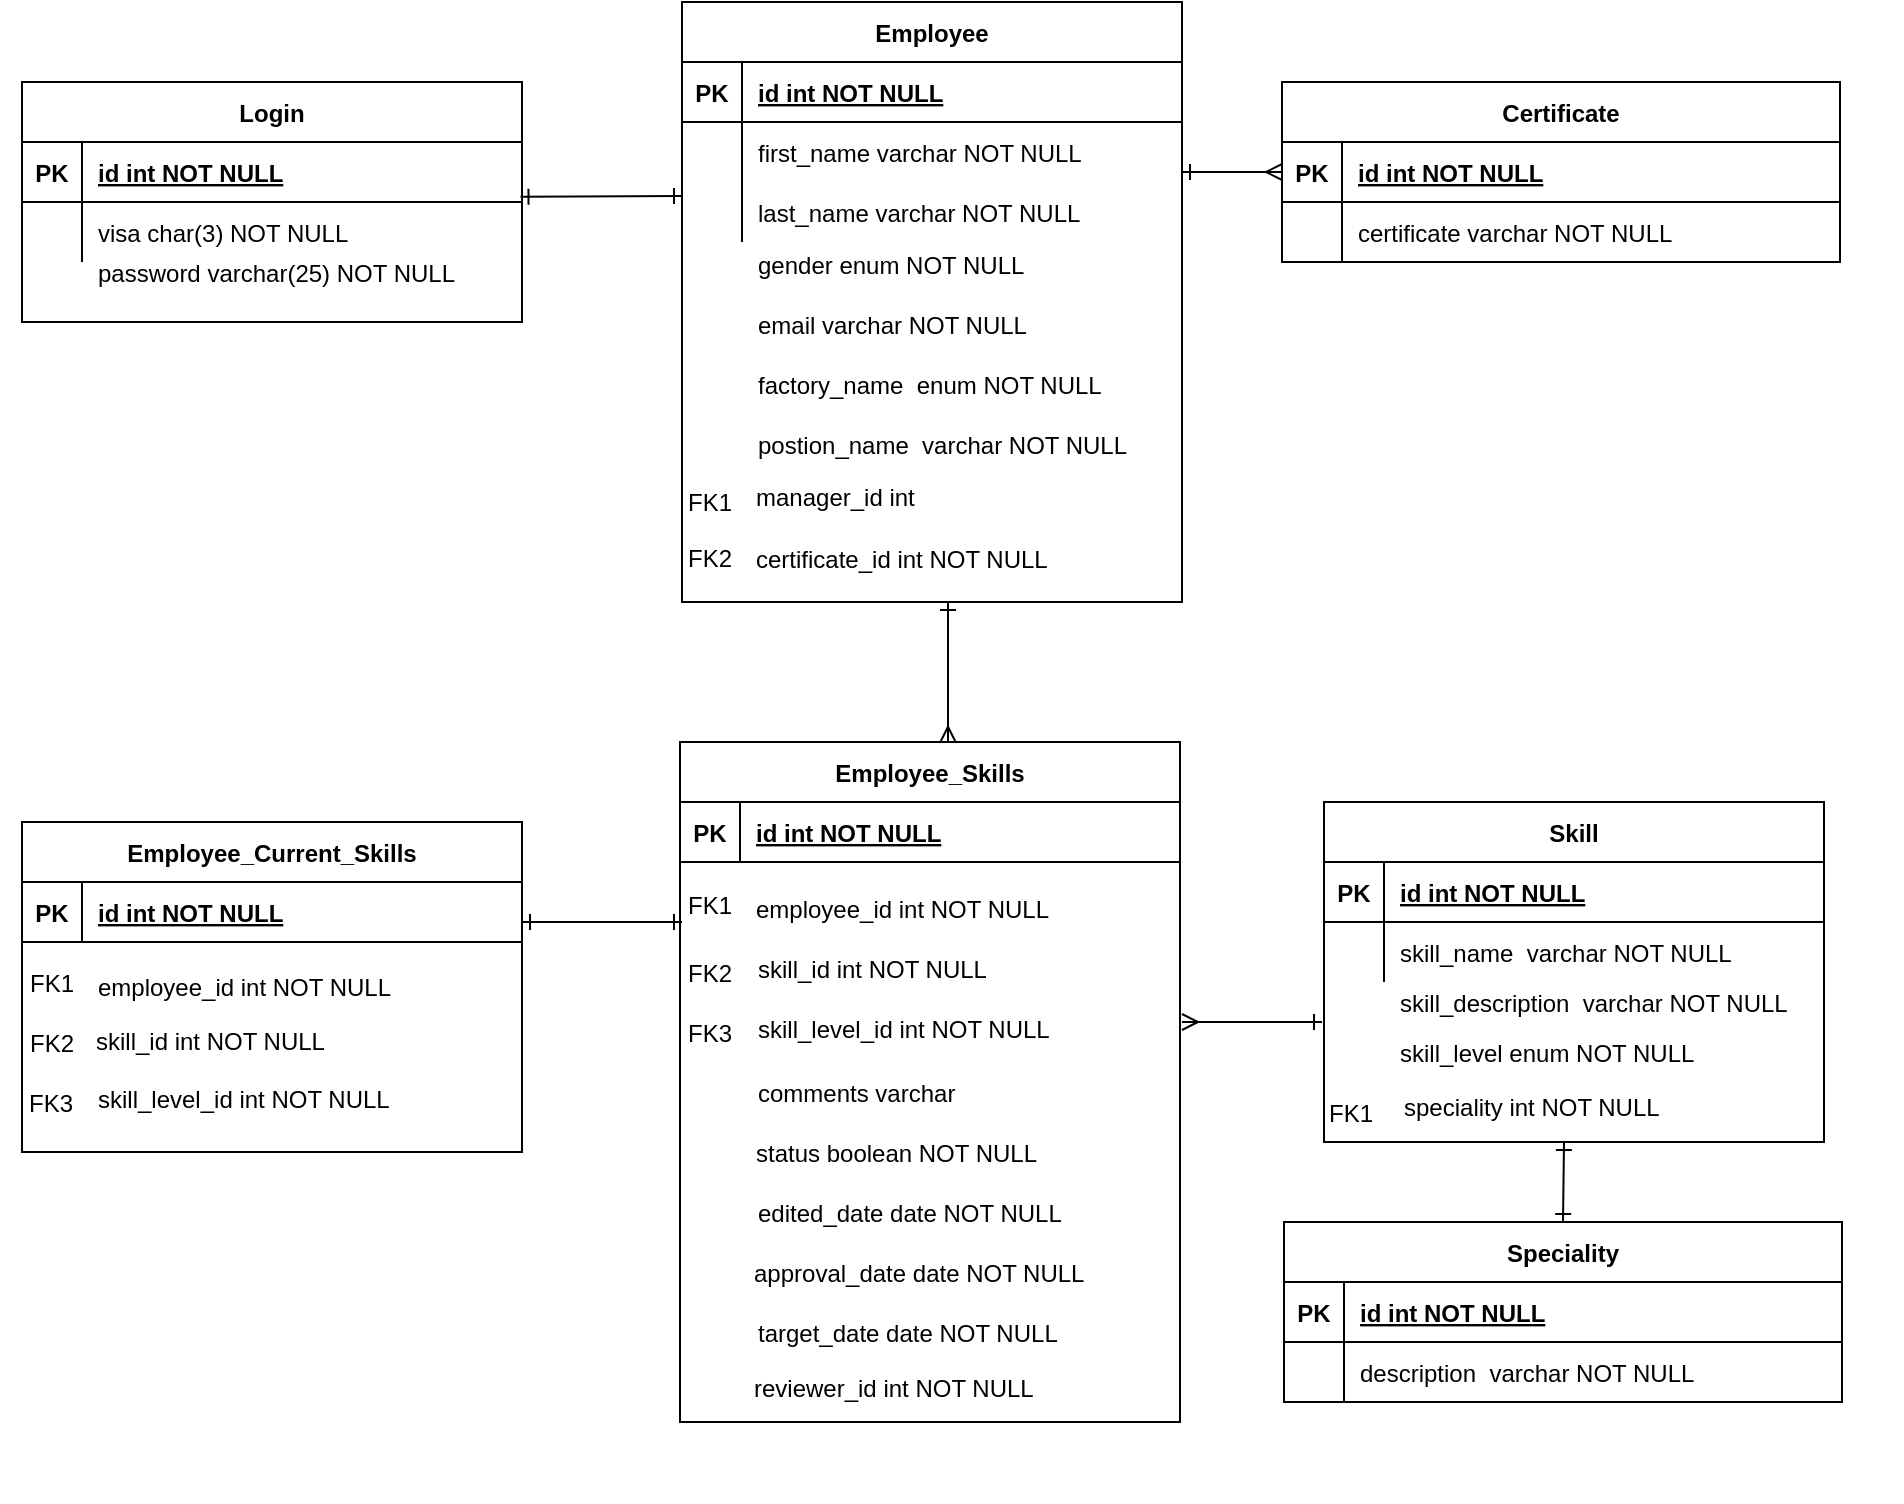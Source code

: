 <mxfile version="15.4.1" type="device"><diagram id="lNeMaWUUuR-Ev38qDObo" name="Page-1"><mxGraphModel dx="1422" dy="727" grid="1" gridSize="10" guides="1" tooltips="1" connect="1" arrows="1" fold="1" page="1" pageScale="1" pageWidth="850" pageHeight="1100" math="0" shadow="0" extFonts="Permanent Marker^https://fonts.googleapis.com/css?family=Permanent+Marker"><root><mxCell id="0"/><mxCell id="1" parent="0"/><mxCell id="C-vyLk0tnHw3VtMMgP7b-1" value="" style="endArrow=ERone;startArrow=ERone;endFill=0;startFill=0;exitX=0.997;exitY=-0.087;exitDx=0;exitDy=0;exitPerimeter=0;" parent="1" source="C-vyLk0tnHw3VtMMgP7b-27" edge="1"><mxGeometry width="100" height="100" relative="1" as="geometry"><mxPoint x="340" y="720" as="sourcePoint"/><mxPoint x="450" y="177" as="targetPoint"/></mxGeometry></mxCell><mxCell id="C-vyLk0tnHw3VtMMgP7b-2" value="Employee" style="shape=table;startSize=30;container=1;collapsible=1;childLayout=tableLayout;fixedRows=1;rowLines=0;fontStyle=1;align=center;resizeLast=1;" parent="1" vertex="1"><mxGeometry x="450" y="80" width="250" height="300" as="geometry"/></mxCell><mxCell id="C-vyLk0tnHw3VtMMgP7b-3" value="" style="shape=partialRectangle;collapsible=0;dropTarget=0;pointerEvents=0;fillColor=none;points=[[0,0.5],[1,0.5]];portConstraint=eastwest;top=0;left=0;right=0;bottom=1;" parent="C-vyLk0tnHw3VtMMgP7b-2" vertex="1"><mxGeometry y="30" width="250" height="30" as="geometry"/></mxCell><mxCell id="C-vyLk0tnHw3VtMMgP7b-4" value="PK" style="shape=partialRectangle;overflow=hidden;connectable=0;fillColor=none;top=0;left=0;bottom=0;right=0;fontStyle=1;" parent="C-vyLk0tnHw3VtMMgP7b-3" vertex="1"><mxGeometry width="30" height="30" as="geometry"><mxRectangle width="30" height="30" as="alternateBounds"/></mxGeometry></mxCell><mxCell id="C-vyLk0tnHw3VtMMgP7b-5" value="id int NOT NULL" style="shape=partialRectangle;overflow=hidden;connectable=0;fillColor=none;top=0;left=0;bottom=0;right=0;align=left;spacingLeft=6;fontStyle=5;" parent="C-vyLk0tnHw3VtMMgP7b-3" vertex="1"><mxGeometry x="30" width="220" height="30" as="geometry"><mxRectangle width="220" height="30" as="alternateBounds"/></mxGeometry></mxCell><mxCell id="C-vyLk0tnHw3VtMMgP7b-6" value="" style="shape=partialRectangle;collapsible=0;dropTarget=0;pointerEvents=0;fillColor=none;points=[[0,0.5],[1,0.5]];portConstraint=eastwest;top=0;left=0;right=0;bottom=0;" parent="C-vyLk0tnHw3VtMMgP7b-2" vertex="1"><mxGeometry y="60" width="250" height="30" as="geometry"/></mxCell><mxCell id="C-vyLk0tnHw3VtMMgP7b-7" value="" style="shape=partialRectangle;overflow=hidden;connectable=0;fillColor=none;top=0;left=0;bottom=0;right=0;" parent="C-vyLk0tnHw3VtMMgP7b-6" vertex="1"><mxGeometry width="30" height="30" as="geometry"><mxRectangle width="30" height="30" as="alternateBounds"/></mxGeometry></mxCell><mxCell id="C-vyLk0tnHw3VtMMgP7b-8" value="first_name varchar NOT NULL" style="shape=partialRectangle;overflow=hidden;connectable=0;fillColor=none;top=0;left=0;bottom=0;right=0;align=left;spacingLeft=6;" parent="C-vyLk0tnHw3VtMMgP7b-6" vertex="1"><mxGeometry x="30" width="220" height="30" as="geometry"><mxRectangle width="220" height="30" as="alternateBounds"/></mxGeometry></mxCell><mxCell id="C-vyLk0tnHw3VtMMgP7b-9" value="" style="shape=partialRectangle;collapsible=0;dropTarget=0;pointerEvents=0;fillColor=none;points=[[0,0.5],[1,0.5]];portConstraint=eastwest;top=0;left=0;right=0;bottom=0;" parent="C-vyLk0tnHw3VtMMgP7b-2" vertex="1"><mxGeometry y="90" width="250" height="30" as="geometry"/></mxCell><mxCell id="C-vyLk0tnHw3VtMMgP7b-10" value="" style="shape=partialRectangle;overflow=hidden;connectable=0;fillColor=none;top=0;left=0;bottom=0;right=0;" parent="C-vyLk0tnHw3VtMMgP7b-9" vertex="1"><mxGeometry width="30" height="30" as="geometry"><mxRectangle width="30" height="30" as="alternateBounds"/></mxGeometry></mxCell><mxCell id="C-vyLk0tnHw3VtMMgP7b-11" value="last_name varchar NOT NULL" style="shape=partialRectangle;overflow=hidden;connectable=0;fillColor=none;top=0;left=0;bottom=0;right=0;align=left;spacingLeft=6;" parent="C-vyLk0tnHw3VtMMgP7b-9" vertex="1"><mxGeometry x="30" width="220" height="30" as="geometry"><mxRectangle width="220" height="30" as="alternateBounds"/></mxGeometry></mxCell><mxCell id="C-vyLk0tnHw3VtMMgP7b-23" value="Login" style="shape=table;startSize=30;container=1;collapsible=1;childLayout=tableLayout;fixedRows=1;rowLines=0;fontStyle=1;align=center;resizeLast=1;" parent="1" vertex="1"><mxGeometry x="120" y="120" width="250" height="120" as="geometry"/></mxCell><mxCell id="C-vyLk0tnHw3VtMMgP7b-24" value="" style="shape=partialRectangle;collapsible=0;dropTarget=0;pointerEvents=0;fillColor=none;points=[[0,0.5],[1,0.5]];portConstraint=eastwest;top=0;left=0;right=0;bottom=1;" parent="C-vyLk0tnHw3VtMMgP7b-23" vertex="1"><mxGeometry y="30" width="250" height="30" as="geometry"/></mxCell><mxCell id="C-vyLk0tnHw3VtMMgP7b-25" value="PK" style="shape=partialRectangle;overflow=hidden;connectable=0;fillColor=none;top=0;left=0;bottom=0;right=0;fontStyle=1;" parent="C-vyLk0tnHw3VtMMgP7b-24" vertex="1"><mxGeometry width="30" height="30" as="geometry"><mxRectangle width="30" height="30" as="alternateBounds"/></mxGeometry></mxCell><mxCell id="C-vyLk0tnHw3VtMMgP7b-26" value="id int NOT NULL " style="shape=partialRectangle;overflow=hidden;connectable=0;fillColor=none;top=0;left=0;bottom=0;right=0;align=left;spacingLeft=6;fontStyle=5;" parent="C-vyLk0tnHw3VtMMgP7b-24" vertex="1"><mxGeometry x="30" width="220" height="30" as="geometry"><mxRectangle width="220" height="30" as="alternateBounds"/></mxGeometry></mxCell><mxCell id="C-vyLk0tnHw3VtMMgP7b-27" value="" style="shape=partialRectangle;collapsible=0;dropTarget=0;pointerEvents=0;fillColor=none;points=[[0,0.5],[1,0.5]];portConstraint=eastwest;top=0;left=0;right=0;bottom=0;" parent="C-vyLk0tnHw3VtMMgP7b-23" vertex="1"><mxGeometry y="60" width="250" height="30" as="geometry"/></mxCell><mxCell id="C-vyLk0tnHw3VtMMgP7b-28" value="" style="shape=partialRectangle;overflow=hidden;connectable=0;fillColor=none;top=0;left=0;bottom=0;right=0;" parent="C-vyLk0tnHw3VtMMgP7b-27" vertex="1"><mxGeometry width="30" height="30" as="geometry"><mxRectangle width="30" height="30" as="alternateBounds"/></mxGeometry></mxCell><mxCell id="C-vyLk0tnHw3VtMMgP7b-29" value="visa char(3) NOT NULL" style="shape=partialRectangle;overflow=hidden;connectable=0;fillColor=none;top=0;left=0;bottom=0;right=0;align=left;spacingLeft=6;" parent="C-vyLk0tnHw3VtMMgP7b-27" vertex="1"><mxGeometry x="30" width="220" height="30" as="geometry"><mxRectangle width="220" height="30" as="alternateBounds"/></mxGeometry></mxCell><mxCell id="cInfxmK_H1FuOKvwIF1q-1" value="" style="shape=partialRectangle;collapsible=0;dropTarget=0;pointerEvents=0;fillColor=none;points=[[0,0.5],[1,0.5]];portConstraint=eastwest;top=0;left=0;right=0;bottom=0;" parent="1" vertex="1"><mxGeometry x="120" y="200" width="250" height="30" as="geometry"/></mxCell><mxCell id="cInfxmK_H1FuOKvwIF1q-2" value="" style="shape=partialRectangle;overflow=hidden;connectable=0;fillColor=none;top=0;left=0;bottom=0;right=0;" parent="cInfxmK_H1FuOKvwIF1q-1" vertex="1"><mxGeometry width="30" height="30" as="geometry"/></mxCell><mxCell id="cInfxmK_H1FuOKvwIF1q-3" value="password varchar(25) NOT NULL" style="shape=partialRectangle;overflow=hidden;connectable=0;fillColor=none;top=0;left=0;bottom=0;right=0;align=left;spacingLeft=6;" parent="cInfxmK_H1FuOKvwIF1q-1" vertex="1"><mxGeometry x="30" width="220" height="30" as="geometry"/></mxCell><mxCell id="cInfxmK_H1FuOKvwIF1q-4" value="gender enum NOT NULL" style="shape=partialRectangle;overflow=hidden;connectable=0;fillColor=none;top=0;left=0;bottom=0;right=0;align=left;spacingLeft=6;" parent="1" vertex="1"><mxGeometry x="480" y="196" width="220" height="30" as="geometry"><mxRectangle width="220" height="30" as="alternateBounds"/></mxGeometry></mxCell><mxCell id="cInfxmK_H1FuOKvwIF1q-5" value="email varchar NOT NULL" style="shape=partialRectangle;overflow=hidden;connectable=0;fillColor=none;top=0;left=0;bottom=0;right=0;align=left;spacingLeft=6;" parent="1" vertex="1"><mxGeometry x="480" y="226" width="220" height="30" as="geometry"><mxRectangle width="220" height="30" as="alternateBounds"/></mxGeometry></mxCell><mxCell id="cInfxmK_H1FuOKvwIF1q-6" value="factory_name  enum NOT NULL" style="shape=partialRectangle;overflow=hidden;connectable=0;fillColor=none;top=0;left=0;bottom=0;right=0;align=left;spacingLeft=6;" parent="1" vertex="1"><mxGeometry x="480" y="256" width="220" height="30" as="geometry"><mxRectangle width="220" height="30" as="alternateBounds"/></mxGeometry></mxCell><mxCell id="cInfxmK_H1FuOKvwIF1q-7" value="postion_name  varchar NOT NULL" style="shape=partialRectangle;overflow=hidden;connectable=0;fillColor=none;top=0;left=0;bottom=0;right=0;align=left;spacingLeft=6;" parent="1" vertex="1"><mxGeometry x="480" y="286" width="220" height="30" as="geometry"><mxRectangle width="220" height="30" as="alternateBounds"/></mxGeometry></mxCell><mxCell id="cInfxmK_H1FuOKvwIF1q-18" value="Employee_Skills" style="shape=table;startSize=30;container=1;collapsible=1;childLayout=tableLayout;fixedRows=1;rowLines=0;fontStyle=1;align=center;resizeLast=1;" parent="1" vertex="1"><mxGeometry x="449" y="450" width="250" height="340" as="geometry"/></mxCell><mxCell id="cInfxmK_H1FuOKvwIF1q-19" value="" style="shape=partialRectangle;collapsible=0;dropTarget=0;pointerEvents=0;fillColor=none;points=[[0,0.5],[1,0.5]];portConstraint=eastwest;top=0;left=0;right=0;bottom=1;" parent="cInfxmK_H1FuOKvwIF1q-18" vertex="1"><mxGeometry y="30" width="250" height="30" as="geometry"/></mxCell><mxCell id="cInfxmK_H1FuOKvwIF1q-20" value="PK" style="shape=partialRectangle;overflow=hidden;connectable=0;fillColor=none;top=0;left=0;bottom=0;right=0;fontStyle=1;" parent="cInfxmK_H1FuOKvwIF1q-19" vertex="1"><mxGeometry width="30" height="30" as="geometry"><mxRectangle width="30" height="30" as="alternateBounds"/></mxGeometry></mxCell><mxCell id="cInfxmK_H1FuOKvwIF1q-21" value="id int NOT NULL" style="shape=partialRectangle;overflow=hidden;connectable=0;fillColor=none;top=0;left=0;bottom=0;right=0;align=left;spacingLeft=6;fontStyle=5;" parent="cInfxmK_H1FuOKvwIF1q-19" vertex="1"><mxGeometry x="30" width="220" height="30" as="geometry"><mxRectangle width="220" height="30" as="alternateBounds"/></mxGeometry></mxCell><mxCell id="cInfxmK_H1FuOKvwIF1q-70" value="FK1" style="shape=partialRectangle;overflow=hidden;connectable=0;fillColor=none;top=0;left=0;bottom=0;right=0;" parent="1" vertex="1"><mxGeometry x="439.5" y="312" width="49" height="35" as="geometry"><mxRectangle width="30" height="30" as="alternateBounds"/></mxGeometry></mxCell><mxCell id="cInfxmK_H1FuOKvwIF1q-71" value="&lt;span&gt;manager_id int&amp;nbsp;&lt;/span&gt;" style="text;whiteSpace=wrap;html=1;" parent="1" vertex="1"><mxGeometry x="484.5" y="314" width="170" height="30" as="geometry"/></mxCell><mxCell id="cInfxmK_H1FuOKvwIF1q-98" value="" style="endArrow=ERmany;startArrow=ERone;endFill=0;startFill=0;entryX=0.536;entryY=0.001;entryDx=0;entryDy=0;entryPerimeter=0;" parent="1" target="cInfxmK_H1FuOKvwIF1q-18" edge="1"><mxGeometry width="100" height="100" relative="1" as="geometry"><mxPoint x="583" y="380" as="sourcePoint"/><mxPoint x="770" y="294.5" as="targetPoint"/></mxGeometry></mxCell><mxCell id="XKi1mVrUZn-YE5lEM2Ti-1" value="" style="endArrow=ERmany;startArrow=ERone;endFill=0;startFill=0;" parent="1" edge="1"><mxGeometry width="100" height="100" relative="1" as="geometry"><mxPoint x="770" y="590" as="sourcePoint"/><mxPoint x="700" y="590" as="targetPoint"/></mxGeometry></mxCell><mxCell id="90OAjeeVeZxdKDJcL4Lz-1" value="" style="endArrow=ERmany;startArrow=ERone;endFill=0;startFill=0;entryX=0;entryY=0.5;entryDx=0;entryDy=0;" parent="1" target="90OAjeeVeZxdKDJcL4Lz-3" edge="1"><mxGeometry width="100" height="100" relative="1" as="geometry"><mxPoint x="700" y="165" as="sourcePoint"/><mxPoint x="890.5" y="160" as="targetPoint"/></mxGeometry></mxCell><mxCell id="90OAjeeVeZxdKDJcL4Lz-2" value="Certificate" style="shape=table;startSize=30;container=1;collapsible=1;childLayout=tableLayout;fixedRows=1;rowLines=0;fontStyle=1;align=center;resizeLast=1;" parent="1" vertex="1"><mxGeometry x="750" y="120" width="279" height="90" as="geometry"/></mxCell><mxCell id="90OAjeeVeZxdKDJcL4Lz-3" value="" style="shape=partialRectangle;collapsible=0;dropTarget=0;pointerEvents=0;fillColor=none;points=[[0,0.5],[1,0.5]];portConstraint=eastwest;top=0;left=0;right=0;bottom=1;" parent="90OAjeeVeZxdKDJcL4Lz-2" vertex="1"><mxGeometry y="30" width="279" height="30" as="geometry"/></mxCell><mxCell id="90OAjeeVeZxdKDJcL4Lz-4" value="PK" style="shape=partialRectangle;overflow=hidden;connectable=0;fillColor=none;top=0;left=0;bottom=0;right=0;fontStyle=1;" parent="90OAjeeVeZxdKDJcL4Lz-3" vertex="1"><mxGeometry width="30" height="30" as="geometry"><mxRectangle width="30" height="30" as="alternateBounds"/></mxGeometry></mxCell><mxCell id="90OAjeeVeZxdKDJcL4Lz-5" value="id int NOT NULL" style="shape=partialRectangle;overflow=hidden;connectable=0;fillColor=none;top=0;left=0;bottom=0;right=0;align=left;spacingLeft=6;fontStyle=5;" parent="90OAjeeVeZxdKDJcL4Lz-3" vertex="1"><mxGeometry x="30" width="249" height="30" as="geometry"><mxRectangle width="249" height="30" as="alternateBounds"/></mxGeometry></mxCell><mxCell id="90OAjeeVeZxdKDJcL4Lz-6" value="" style="shape=partialRectangle;collapsible=0;dropTarget=0;pointerEvents=0;fillColor=none;points=[[0,0.5],[1,0.5]];portConstraint=eastwest;top=0;left=0;right=0;bottom=0;" parent="90OAjeeVeZxdKDJcL4Lz-2" vertex="1"><mxGeometry y="60" width="279" height="30" as="geometry"/></mxCell><mxCell id="90OAjeeVeZxdKDJcL4Lz-7" value="" style="shape=partialRectangle;overflow=hidden;connectable=0;fillColor=none;top=0;left=0;bottom=0;right=0;" parent="90OAjeeVeZxdKDJcL4Lz-6" vertex="1"><mxGeometry width="30" height="30" as="geometry"><mxRectangle width="30" height="30" as="alternateBounds"/></mxGeometry></mxCell><mxCell id="90OAjeeVeZxdKDJcL4Lz-8" value="certificate varchar NOT NULL" style="shape=partialRectangle;overflow=hidden;connectable=0;fillColor=none;top=0;left=0;bottom=0;right=0;align=left;spacingLeft=6;" parent="90OAjeeVeZxdKDJcL4Lz-6" vertex="1"><mxGeometry x="30" width="249" height="30" as="geometry"><mxRectangle width="249" height="30" as="alternateBounds"/></mxGeometry></mxCell><mxCell id="90OAjeeVeZxdKDJcL4Lz-13" value="FK2" style="shape=partialRectangle;overflow=hidden;connectable=0;fillColor=none;top=0;left=0;bottom=0;right=0;" parent="1" vertex="1"><mxGeometry x="439.5" y="340" width="49" height="35" as="geometry"><mxRectangle width="30" height="30" as="alternateBounds"/></mxGeometry></mxCell><mxCell id="90OAjeeVeZxdKDJcL4Lz-14" value="&lt;span&gt;certificate_id int NOT NULL&lt;/span&gt;" style="text;whiteSpace=wrap;html=1;" parent="1" vertex="1"><mxGeometry x="484.5" y="345" width="170" height="30" as="geometry"/></mxCell><mxCell id="HzBEaThgRuhfhnpmrite-1" value="" style="group" vertex="1" connectable="0" parent="1"><mxGeometry x="799" y="590" width="261" height="240" as="geometry"/></mxCell><mxCell id="HzBEaThgRuhfhnpmrite-34" value="" style="group" vertex="1" connectable="0" parent="HzBEaThgRuhfhnpmrite-1"><mxGeometry x="-39" y="-110" width="261" height="170" as="geometry"/></mxCell><mxCell id="cInfxmK_H1FuOKvwIF1q-28" value="Skill" style="shape=table;startSize=30;container=1;collapsible=1;childLayout=tableLayout;fixedRows=1;rowLines=0;fontStyle=1;align=center;resizeLast=1;" parent="HzBEaThgRuhfhnpmrite-34" vertex="1"><mxGeometry x="11" width="250" height="170" as="geometry"/></mxCell><mxCell id="cInfxmK_H1FuOKvwIF1q-29" value="" style="shape=partialRectangle;collapsible=0;dropTarget=0;pointerEvents=0;fillColor=none;points=[[0,0.5],[1,0.5]];portConstraint=eastwest;top=0;left=0;right=0;bottom=1;" parent="cInfxmK_H1FuOKvwIF1q-28" vertex="1"><mxGeometry y="30" width="250" height="30" as="geometry"/></mxCell><mxCell id="cInfxmK_H1FuOKvwIF1q-30" value="PK" style="shape=partialRectangle;overflow=hidden;connectable=0;fillColor=none;top=0;left=0;bottom=0;right=0;fontStyle=1;" parent="cInfxmK_H1FuOKvwIF1q-29" vertex="1"><mxGeometry width="30" height="30" as="geometry"><mxRectangle width="30" height="30" as="alternateBounds"/></mxGeometry></mxCell><mxCell id="cInfxmK_H1FuOKvwIF1q-31" value="id int NOT NULL " style="shape=partialRectangle;overflow=hidden;connectable=0;fillColor=none;top=0;left=0;bottom=0;right=0;align=left;spacingLeft=6;fontStyle=5;" parent="cInfxmK_H1FuOKvwIF1q-29" vertex="1"><mxGeometry x="30" width="220" height="30" as="geometry"><mxRectangle width="220" height="30" as="alternateBounds"/></mxGeometry></mxCell><mxCell id="cInfxmK_H1FuOKvwIF1q-32" value="" style="shape=partialRectangle;collapsible=0;dropTarget=0;pointerEvents=0;fillColor=none;points=[[0,0.5],[1,0.5]];portConstraint=eastwest;top=0;left=0;right=0;bottom=0;" parent="cInfxmK_H1FuOKvwIF1q-28" vertex="1"><mxGeometry y="60" width="250" height="30" as="geometry"/></mxCell><mxCell id="cInfxmK_H1FuOKvwIF1q-33" value="" style="shape=partialRectangle;overflow=hidden;connectable=0;fillColor=none;top=0;left=0;bottom=0;right=0;" parent="cInfxmK_H1FuOKvwIF1q-32" vertex="1"><mxGeometry width="30" height="30" as="geometry"><mxRectangle width="30" height="30" as="alternateBounds"/></mxGeometry></mxCell><mxCell id="cInfxmK_H1FuOKvwIF1q-34" value="skill_name  varchar NOT NULL" style="shape=partialRectangle;overflow=hidden;connectable=0;fillColor=none;top=0;left=0;bottom=0;right=0;align=left;spacingLeft=6;" parent="cInfxmK_H1FuOKvwIF1q-32" vertex="1"><mxGeometry x="30" width="220" height="30" as="geometry"><mxRectangle width="220" height="30" as="alternateBounds"/></mxGeometry></mxCell><mxCell id="cInfxmK_H1FuOKvwIF1q-35" value="skill_description  varchar NOT NULL" style="shape=partialRectangle;overflow=hidden;connectable=0;fillColor=none;top=0;left=0;bottom=0;right=0;align=left;spacingLeft=6;" parent="HzBEaThgRuhfhnpmrite-34" vertex="1"><mxGeometry x="41" y="85" width="220" height="30" as="geometry"><mxRectangle width="220" height="30" as="alternateBounds"/></mxGeometry></mxCell><mxCell id="xXC3DkzWp-je5Fd4OIaO-5" value="speciality int NOT NULL " style="shape=partialRectangle;overflow=hidden;connectable=0;fillColor=none;top=0;left=0;bottom=0;right=0;align=left;spacingLeft=6;fontStyle=0;" parent="HzBEaThgRuhfhnpmrite-34" vertex="1"><mxGeometry x="43" y="137" width="185.5" height="30" as="geometry"><mxRectangle width="249" height="30" as="alternateBounds"/></mxGeometry></mxCell><mxCell id="xXC3DkzWp-je5Fd4OIaO-6" value="FK1" style="shape=partialRectangle;overflow=hidden;connectable=0;fillColor=none;top=0;left=0;bottom=0;right=0;" parent="HzBEaThgRuhfhnpmrite-34" vertex="1"><mxGeometry y="145" width="49" height="20" as="geometry"><mxRectangle width="30" height="30" as="alternateBounds"/></mxGeometry></mxCell><mxCell id="xXC3DkzWp-je5Fd4OIaO-9" value="skill_level enum NOT NULL" style="shape=partialRectangle;overflow=hidden;connectable=0;fillColor=none;top=0;left=0;bottom=0;right=0;align=left;spacingLeft=6;" parent="HzBEaThgRuhfhnpmrite-34" vertex="1"><mxGeometry x="41" y="110" width="220" height="30" as="geometry"><mxRectangle width="220" height="30" as="alternateBounds"/></mxGeometry></mxCell><mxCell id="cInfxmK_H1FuOKvwIF1q-36" value="Speciality" style="shape=table;startSize=30;container=1;collapsible=1;childLayout=tableLayout;fixedRows=1;rowLines=0;fontStyle=1;align=center;resizeLast=1;" parent="HzBEaThgRuhfhnpmrite-1" vertex="1"><mxGeometry x="-48" y="100" width="279" height="90" as="geometry"/></mxCell><mxCell id="cInfxmK_H1FuOKvwIF1q-37" value="" style="shape=partialRectangle;collapsible=0;dropTarget=0;pointerEvents=0;fillColor=none;points=[[0,0.5],[1,0.5]];portConstraint=eastwest;top=0;left=0;right=0;bottom=1;" parent="cInfxmK_H1FuOKvwIF1q-36" vertex="1"><mxGeometry y="30" width="279" height="30" as="geometry"/></mxCell><mxCell id="cInfxmK_H1FuOKvwIF1q-38" value="PK" style="shape=partialRectangle;overflow=hidden;connectable=0;fillColor=none;top=0;left=0;bottom=0;right=0;fontStyle=1;" parent="cInfxmK_H1FuOKvwIF1q-37" vertex="1"><mxGeometry width="30" height="30" as="geometry"><mxRectangle width="30" height="30" as="alternateBounds"/></mxGeometry></mxCell><mxCell id="cInfxmK_H1FuOKvwIF1q-39" value="id int NOT NULL " style="shape=partialRectangle;overflow=hidden;connectable=0;fillColor=none;top=0;left=0;bottom=0;right=0;align=left;spacingLeft=6;fontStyle=5;" parent="cInfxmK_H1FuOKvwIF1q-37" vertex="1"><mxGeometry x="30" width="249" height="30" as="geometry"><mxRectangle width="249" height="30" as="alternateBounds"/></mxGeometry></mxCell><mxCell id="cInfxmK_H1FuOKvwIF1q-40" value="" style="shape=partialRectangle;collapsible=0;dropTarget=0;pointerEvents=0;fillColor=none;points=[[0,0.5],[1,0.5]];portConstraint=eastwest;top=0;left=0;right=0;bottom=0;" parent="cInfxmK_H1FuOKvwIF1q-36" vertex="1"><mxGeometry y="60" width="279" height="30" as="geometry"/></mxCell><mxCell id="cInfxmK_H1FuOKvwIF1q-41" value="" style="shape=partialRectangle;overflow=hidden;connectable=0;fillColor=none;top=0;left=0;bottom=0;right=0;" parent="cInfxmK_H1FuOKvwIF1q-40" vertex="1"><mxGeometry width="30" height="30" as="geometry"><mxRectangle width="30" height="30" as="alternateBounds"/></mxGeometry></mxCell><mxCell id="cInfxmK_H1FuOKvwIF1q-42" value="description  varchar NOT NULL" style="shape=partialRectangle;overflow=hidden;connectable=0;fillColor=none;top=0;left=0;bottom=0;right=0;align=left;spacingLeft=6;" parent="cInfxmK_H1FuOKvwIF1q-40" vertex="1"><mxGeometry x="30" width="249" height="30" as="geometry"><mxRectangle width="249" height="30" as="alternateBounds"/></mxGeometry></mxCell><mxCell id="XKi1mVrUZn-YE5lEM2Ti-9" value="" style="endArrow=ERone;startArrow=ERone;endFill=0;startFill=0;exitX=0.5;exitY=0;exitDx=0;exitDy=0;" parent="HzBEaThgRuhfhnpmrite-1" edge="1" source="cInfxmK_H1FuOKvwIF1q-36"><mxGeometry width="100" height="100" relative="1" as="geometry"><mxPoint x="167" y="229" as="sourcePoint"/><mxPoint x="92" y="60" as="targetPoint"/></mxGeometry></mxCell><mxCell id="HzBEaThgRuhfhnpmrite-21" value="" style="group" vertex="1" connectable="0" parent="1"><mxGeometry x="439.5" y="516" width="260.5" height="268.552" as="geometry"/></mxCell><mxCell id="cInfxmK_H1FuOKvwIF1q-43" value="comments varchar" style="shape=partialRectangle;overflow=hidden;connectable=0;fillColor=none;top=0;left=0;bottom=0;right=0;align=left;spacingLeft=6;" parent="HzBEaThgRuhfhnpmrite-21" vertex="1"><mxGeometry x="40.5" y="94" width="220" height="30" as="geometry"><mxRectangle width="220" height="30" as="alternateBounds"/></mxGeometry></mxCell><mxCell id="cInfxmK_H1FuOKvwIF1q-44" value="edited_date date NOT NULL" style="shape=partialRectangle;overflow=hidden;connectable=0;fillColor=none;top=0;left=0;bottom=0;right=0;align=left;spacingLeft=6;" parent="HzBEaThgRuhfhnpmrite-21" vertex="1"><mxGeometry x="40.5" y="154" width="220" height="30" as="geometry"><mxRectangle width="220" height="30" as="alternateBounds"/></mxGeometry></mxCell><mxCell id="cInfxmK_H1FuOKvwIF1q-45" value="approval_date date NOT NULL" style="shape=partialRectangle;overflow=hidden;connectable=0;fillColor=none;top=0;left=0;bottom=0;right=0;align=left;spacingLeft=6;" parent="HzBEaThgRuhfhnpmrite-21" vertex="1"><mxGeometry x="38.5" y="184" width="220" height="30" as="geometry"><mxRectangle width="220" height="30" as="alternateBounds"/></mxGeometry></mxCell><mxCell id="cInfxmK_H1FuOKvwIF1q-46" value="target_date date NOT NULL" style="shape=partialRectangle;overflow=hidden;connectable=0;fillColor=none;top=0;left=0;bottom=0;right=0;align=left;spacingLeft=6;" parent="HzBEaThgRuhfhnpmrite-21" vertex="1"><mxGeometry x="40.5" y="214" width="220" height="30" as="geometry"><mxRectangle width="220" height="30" as="alternateBounds"/></mxGeometry></mxCell><mxCell id="cInfxmK_H1FuOKvwIF1q-47" value="&lt;span&gt;skill_level_id int NOT NULL&lt;/span&gt;" style="text;whiteSpace=wrap;html=1;" parent="HzBEaThgRuhfhnpmrite-21" vertex="1"><mxGeometry x="46" y="64" width="170" height="30" as="geometry"/></mxCell><mxCell id="cInfxmK_H1FuOKvwIF1q-48" value="&lt;span&gt;skill_id int NOT NULL&lt;/span&gt;" style="text;whiteSpace=wrap;html=1;" parent="HzBEaThgRuhfhnpmrite-21" vertex="1"><mxGeometry x="46" y="34" width="209" height="30" as="geometry"/></mxCell><mxCell id="cInfxmK_H1FuOKvwIF1q-49" value="&lt;span&gt;employee_id int NOT NULL&lt;/span&gt;" style="text;whiteSpace=wrap;html=1;" parent="HzBEaThgRuhfhnpmrite-21" vertex="1"><mxGeometry x="45" y="4" width="209" height="30" as="geometry"/></mxCell><mxCell id="cInfxmK_H1FuOKvwIF1q-50" value="FK1" style="shape=partialRectangle;overflow=hidden;connectable=0;fillColor=none;top=0;left=0;bottom=0;right=0;" parent="HzBEaThgRuhfhnpmrite-21" vertex="1"><mxGeometry x="9.5" width="30" height="30" as="geometry"><mxRectangle width="30" height="30" as="alternateBounds"/></mxGeometry></mxCell><mxCell id="cInfxmK_H1FuOKvwIF1q-51" value="FK2" style="shape=partialRectangle;overflow=hidden;connectable=0;fillColor=none;top=0;left=0;bottom=0;right=0;" parent="HzBEaThgRuhfhnpmrite-21" vertex="1"><mxGeometry x="9.5" y="34" width="30" height="30" as="geometry"><mxRectangle width="30" height="30" as="alternateBounds"/></mxGeometry></mxCell><mxCell id="cInfxmK_H1FuOKvwIF1q-52" value="FK3" style="shape=partialRectangle;overflow=hidden;connectable=0;fillColor=none;top=0;left=0;bottom=0;right=0;" parent="HzBEaThgRuhfhnpmrite-21" vertex="1"><mxGeometry y="69" width="49" height="20" as="geometry"><mxRectangle width="30" height="30" as="alternateBounds"/></mxGeometry></mxCell><mxCell id="cInfxmK_H1FuOKvwIF1q-72" value="status boolean NOT NULL" style="shape=partialRectangle;overflow=hidden;connectable=0;fillColor=none;top=0;left=0;bottom=0;right=0;align=left;spacingLeft=6;" parent="HzBEaThgRuhfhnpmrite-21" vertex="1"><mxGeometry x="39.5" y="124" width="220" height="30" as="geometry"><mxRectangle width="220" height="30" as="alternateBounds"/></mxGeometry></mxCell><mxCell id="cInfxmK_H1FuOKvwIF1q-75" value="reviewer_id int NOT NULL" style="shape=partialRectangle;overflow=hidden;connectable=0;fillColor=none;top=0;left=0;bottom=0;right=0;align=left;spacingLeft=6;" parent="HzBEaThgRuhfhnpmrite-21" vertex="1"><mxGeometry x="38.5" y="243.999" width="220" height="24.552" as="geometry"><mxRectangle width="220" height="30" as="alternateBounds"/></mxGeometry></mxCell><mxCell id="HzBEaThgRuhfhnpmrite-33" value="" style="group" vertex="1" connectable="0" parent="1"><mxGeometry x="110" y="490" width="260" height="165" as="geometry"/></mxCell><mxCell id="HzBEaThgRuhfhnpmrite-27" value="FK1" style="shape=partialRectangle;overflow=hidden;connectable=0;fillColor=none;top=0;left=0;bottom=0;right=0;" vertex="1" parent="HzBEaThgRuhfhnpmrite-33"><mxGeometry x="10" y="65" width="30" height="30" as="geometry"><mxRectangle width="30" height="30" as="alternateBounds"/></mxGeometry></mxCell><mxCell id="HzBEaThgRuhfhnpmrite-29" value="FK2" style="shape=partialRectangle;overflow=hidden;connectable=0;fillColor=none;top=0;left=0;bottom=0;right=0;" vertex="1" parent="HzBEaThgRuhfhnpmrite-33"><mxGeometry x="10" y="95" width="30" height="30" as="geometry"><mxRectangle width="30" height="30" as="alternateBounds"/></mxGeometry></mxCell><mxCell id="HzBEaThgRuhfhnpmrite-31" value="FK3" style="shape=partialRectangle;overflow=hidden;connectable=0;fillColor=none;top=0;left=0;bottom=0;right=0;" vertex="1" parent="HzBEaThgRuhfhnpmrite-33"><mxGeometry y="130" width="49" height="20" as="geometry"><mxRectangle width="30" height="30" as="alternateBounds"/></mxGeometry></mxCell><mxCell id="HzBEaThgRuhfhnpmrite-32" value="" style="group" vertex="1" connectable="0" parent="HzBEaThgRuhfhnpmrite-33"><mxGeometry x="10" width="250" height="165" as="geometry"/></mxCell><mxCell id="HzBEaThgRuhfhnpmrite-22" value="Employee_Current_Skills" style="shape=table;startSize=30;container=1;collapsible=1;childLayout=tableLayout;fixedRows=1;rowLines=0;fontStyle=1;align=center;resizeLast=1;" vertex="1" parent="HzBEaThgRuhfhnpmrite-32"><mxGeometry width="250" height="165" as="geometry"/></mxCell><mxCell id="HzBEaThgRuhfhnpmrite-23" value="" style="shape=partialRectangle;collapsible=0;dropTarget=0;pointerEvents=0;fillColor=none;points=[[0,0.5],[1,0.5]];portConstraint=eastwest;top=0;left=0;right=0;bottom=1;" vertex="1" parent="HzBEaThgRuhfhnpmrite-22"><mxGeometry y="30" width="250" height="30" as="geometry"/></mxCell><mxCell id="HzBEaThgRuhfhnpmrite-24" value="PK" style="shape=partialRectangle;overflow=hidden;connectable=0;fillColor=none;top=0;left=0;bottom=0;right=0;fontStyle=1;" vertex="1" parent="HzBEaThgRuhfhnpmrite-23"><mxGeometry width="30" height="30" as="geometry"><mxRectangle width="30" height="30" as="alternateBounds"/></mxGeometry></mxCell><mxCell id="HzBEaThgRuhfhnpmrite-25" value="id int NOT NULL" style="shape=partialRectangle;overflow=hidden;connectable=0;fillColor=none;top=0;left=0;bottom=0;right=0;align=left;spacingLeft=6;fontStyle=5;" vertex="1" parent="HzBEaThgRuhfhnpmrite-23"><mxGeometry x="30" width="220" height="30" as="geometry"><mxRectangle width="220" height="30" as="alternateBounds"/></mxGeometry></mxCell><mxCell id="HzBEaThgRuhfhnpmrite-26" value="&lt;span&gt;employee_id int NOT NULL&lt;/span&gt;" style="text;whiteSpace=wrap;html=1;" vertex="1" parent="HzBEaThgRuhfhnpmrite-32"><mxGeometry x="35.5" y="69" width="209" height="30" as="geometry"/></mxCell><mxCell id="HzBEaThgRuhfhnpmrite-28" value="&lt;span&gt;skill_id int NOT NULL&lt;/span&gt;" style="text;whiteSpace=wrap;html=1;" vertex="1" parent="HzBEaThgRuhfhnpmrite-32"><mxGeometry x="35" y="96" width="209" height="30" as="geometry"/></mxCell><mxCell id="HzBEaThgRuhfhnpmrite-30" value="&lt;span&gt;skill_level_id int NOT NULL&lt;/span&gt;" style="text;whiteSpace=wrap;html=1;" vertex="1" parent="HzBEaThgRuhfhnpmrite-32"><mxGeometry x="36" y="125" width="170" height="30" as="geometry"/></mxCell><mxCell id="HzBEaThgRuhfhnpmrite-56" value="" style="endArrow=ERone;startArrow=ERone;endFill=0;startFill=0;" edge="1" parent="1"><mxGeometry width="100" height="100" relative="1" as="geometry"><mxPoint x="450" y="540" as="sourcePoint"/><mxPoint x="370" y="540" as="targetPoint"/></mxGeometry></mxCell></root></mxGraphModel></diagram></mxfile>